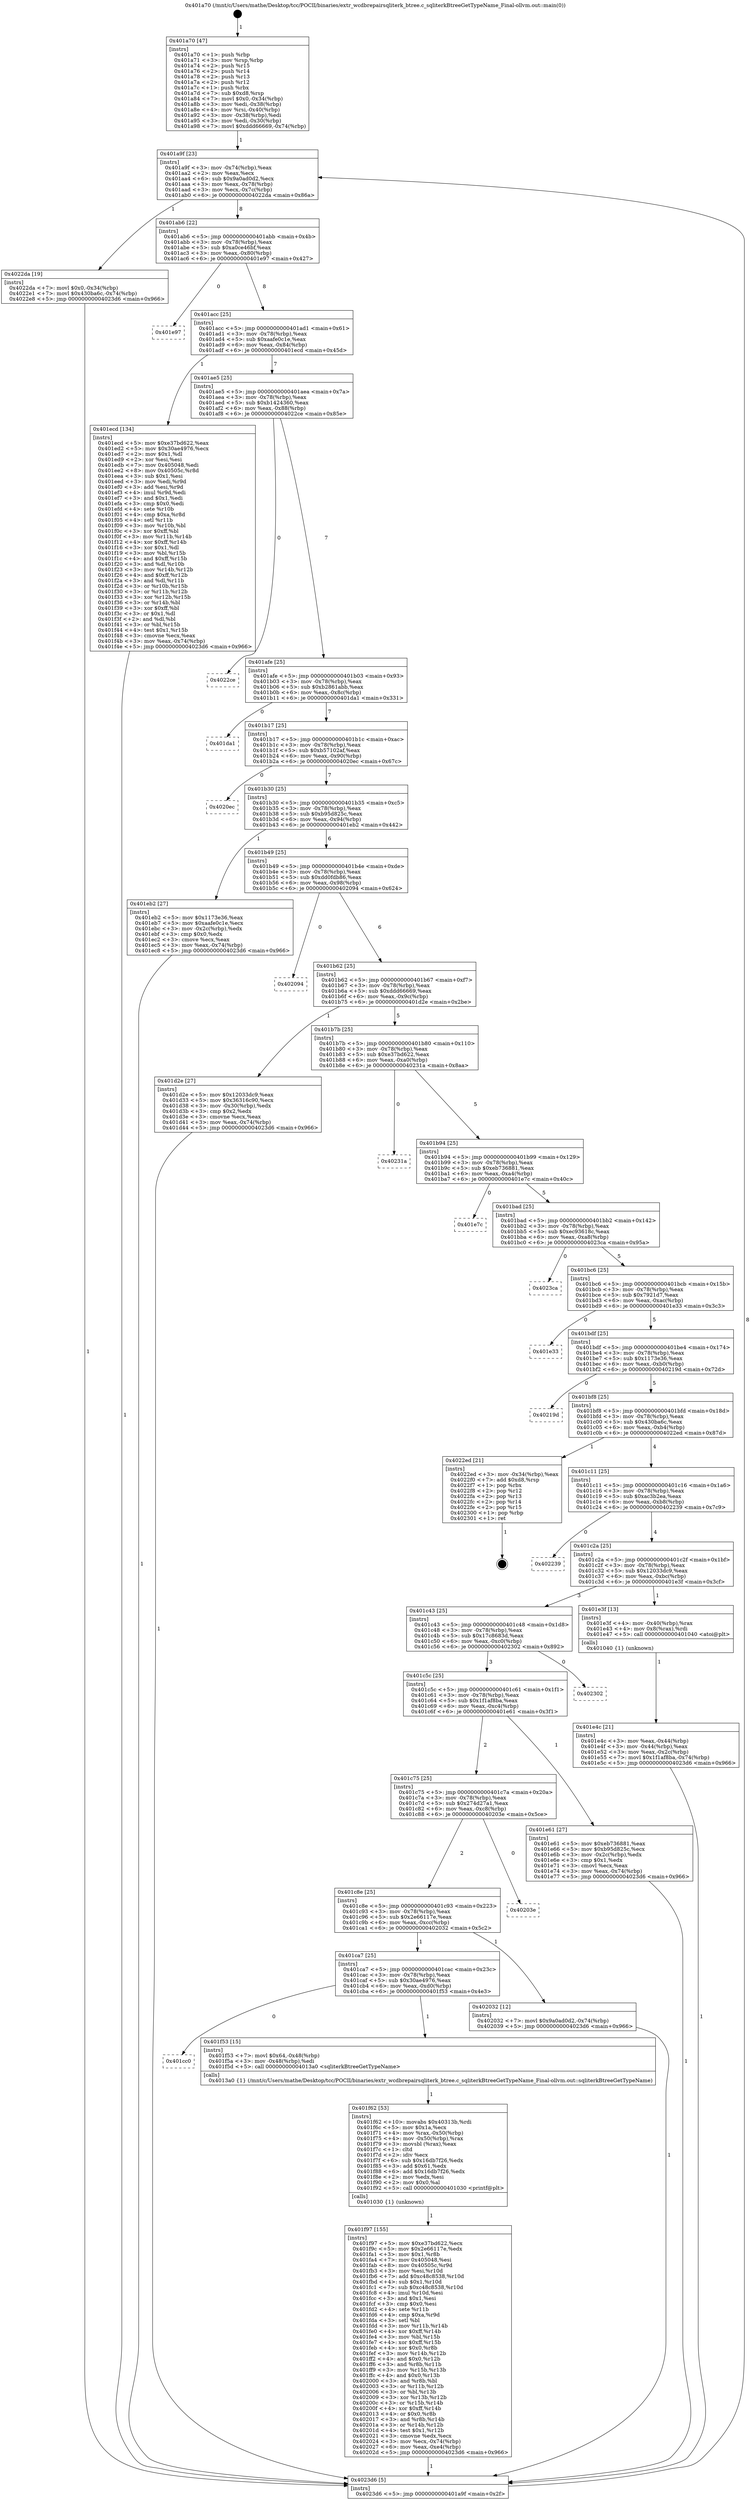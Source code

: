 digraph "0x401a70" {
  label = "0x401a70 (/mnt/c/Users/mathe/Desktop/tcc/POCII/binaries/extr_wcdbrepairsqliterk_btree.c_sqliterkBtreeGetTypeName_Final-ollvm.out::main(0))"
  labelloc = "t"
  node[shape=record]

  Entry [label="",width=0.3,height=0.3,shape=circle,fillcolor=black,style=filled]
  "0x401a9f" [label="{
     0x401a9f [23]\l
     | [instrs]\l
     &nbsp;&nbsp;0x401a9f \<+3\>: mov -0x74(%rbp),%eax\l
     &nbsp;&nbsp;0x401aa2 \<+2\>: mov %eax,%ecx\l
     &nbsp;&nbsp;0x401aa4 \<+6\>: sub $0x9a0ad0d2,%ecx\l
     &nbsp;&nbsp;0x401aaa \<+3\>: mov %eax,-0x78(%rbp)\l
     &nbsp;&nbsp;0x401aad \<+3\>: mov %ecx,-0x7c(%rbp)\l
     &nbsp;&nbsp;0x401ab0 \<+6\>: je 00000000004022da \<main+0x86a\>\l
  }"]
  "0x4022da" [label="{
     0x4022da [19]\l
     | [instrs]\l
     &nbsp;&nbsp;0x4022da \<+7\>: movl $0x0,-0x34(%rbp)\l
     &nbsp;&nbsp;0x4022e1 \<+7\>: movl $0x430ba6c,-0x74(%rbp)\l
     &nbsp;&nbsp;0x4022e8 \<+5\>: jmp 00000000004023d6 \<main+0x966\>\l
  }"]
  "0x401ab6" [label="{
     0x401ab6 [22]\l
     | [instrs]\l
     &nbsp;&nbsp;0x401ab6 \<+5\>: jmp 0000000000401abb \<main+0x4b\>\l
     &nbsp;&nbsp;0x401abb \<+3\>: mov -0x78(%rbp),%eax\l
     &nbsp;&nbsp;0x401abe \<+5\>: sub $0xa0ce46bf,%eax\l
     &nbsp;&nbsp;0x401ac3 \<+3\>: mov %eax,-0x80(%rbp)\l
     &nbsp;&nbsp;0x401ac6 \<+6\>: je 0000000000401e97 \<main+0x427\>\l
  }"]
  Exit [label="",width=0.3,height=0.3,shape=circle,fillcolor=black,style=filled,peripheries=2]
  "0x401e97" [label="{
     0x401e97\l
  }", style=dashed]
  "0x401acc" [label="{
     0x401acc [25]\l
     | [instrs]\l
     &nbsp;&nbsp;0x401acc \<+5\>: jmp 0000000000401ad1 \<main+0x61\>\l
     &nbsp;&nbsp;0x401ad1 \<+3\>: mov -0x78(%rbp),%eax\l
     &nbsp;&nbsp;0x401ad4 \<+5\>: sub $0xaafe0c1e,%eax\l
     &nbsp;&nbsp;0x401ad9 \<+6\>: mov %eax,-0x84(%rbp)\l
     &nbsp;&nbsp;0x401adf \<+6\>: je 0000000000401ecd \<main+0x45d\>\l
  }"]
  "0x401f97" [label="{
     0x401f97 [155]\l
     | [instrs]\l
     &nbsp;&nbsp;0x401f97 \<+5\>: mov $0xe37bd622,%ecx\l
     &nbsp;&nbsp;0x401f9c \<+5\>: mov $0x2e66117e,%edx\l
     &nbsp;&nbsp;0x401fa1 \<+3\>: mov $0x1,%r8b\l
     &nbsp;&nbsp;0x401fa4 \<+7\>: mov 0x405048,%esi\l
     &nbsp;&nbsp;0x401fab \<+8\>: mov 0x40505c,%r9d\l
     &nbsp;&nbsp;0x401fb3 \<+3\>: mov %esi,%r10d\l
     &nbsp;&nbsp;0x401fb6 \<+7\>: add $0xc48c8538,%r10d\l
     &nbsp;&nbsp;0x401fbd \<+4\>: sub $0x1,%r10d\l
     &nbsp;&nbsp;0x401fc1 \<+7\>: sub $0xc48c8538,%r10d\l
     &nbsp;&nbsp;0x401fc8 \<+4\>: imul %r10d,%esi\l
     &nbsp;&nbsp;0x401fcc \<+3\>: and $0x1,%esi\l
     &nbsp;&nbsp;0x401fcf \<+3\>: cmp $0x0,%esi\l
     &nbsp;&nbsp;0x401fd2 \<+4\>: sete %r11b\l
     &nbsp;&nbsp;0x401fd6 \<+4\>: cmp $0xa,%r9d\l
     &nbsp;&nbsp;0x401fda \<+3\>: setl %bl\l
     &nbsp;&nbsp;0x401fdd \<+3\>: mov %r11b,%r14b\l
     &nbsp;&nbsp;0x401fe0 \<+4\>: xor $0xff,%r14b\l
     &nbsp;&nbsp;0x401fe4 \<+3\>: mov %bl,%r15b\l
     &nbsp;&nbsp;0x401fe7 \<+4\>: xor $0xff,%r15b\l
     &nbsp;&nbsp;0x401feb \<+4\>: xor $0x0,%r8b\l
     &nbsp;&nbsp;0x401fef \<+3\>: mov %r14b,%r12b\l
     &nbsp;&nbsp;0x401ff2 \<+4\>: and $0x0,%r12b\l
     &nbsp;&nbsp;0x401ff6 \<+3\>: and %r8b,%r11b\l
     &nbsp;&nbsp;0x401ff9 \<+3\>: mov %r15b,%r13b\l
     &nbsp;&nbsp;0x401ffc \<+4\>: and $0x0,%r13b\l
     &nbsp;&nbsp;0x402000 \<+3\>: and %r8b,%bl\l
     &nbsp;&nbsp;0x402003 \<+3\>: or %r11b,%r12b\l
     &nbsp;&nbsp;0x402006 \<+3\>: or %bl,%r13b\l
     &nbsp;&nbsp;0x402009 \<+3\>: xor %r13b,%r12b\l
     &nbsp;&nbsp;0x40200c \<+3\>: or %r15b,%r14b\l
     &nbsp;&nbsp;0x40200f \<+4\>: xor $0xff,%r14b\l
     &nbsp;&nbsp;0x402013 \<+4\>: or $0x0,%r8b\l
     &nbsp;&nbsp;0x402017 \<+3\>: and %r8b,%r14b\l
     &nbsp;&nbsp;0x40201a \<+3\>: or %r14b,%r12b\l
     &nbsp;&nbsp;0x40201d \<+4\>: test $0x1,%r12b\l
     &nbsp;&nbsp;0x402021 \<+3\>: cmovne %edx,%ecx\l
     &nbsp;&nbsp;0x402024 \<+3\>: mov %ecx,-0x74(%rbp)\l
     &nbsp;&nbsp;0x402027 \<+6\>: mov %eax,-0xe4(%rbp)\l
     &nbsp;&nbsp;0x40202d \<+5\>: jmp 00000000004023d6 \<main+0x966\>\l
  }"]
  "0x401ecd" [label="{
     0x401ecd [134]\l
     | [instrs]\l
     &nbsp;&nbsp;0x401ecd \<+5\>: mov $0xe37bd622,%eax\l
     &nbsp;&nbsp;0x401ed2 \<+5\>: mov $0x30ae4976,%ecx\l
     &nbsp;&nbsp;0x401ed7 \<+2\>: mov $0x1,%dl\l
     &nbsp;&nbsp;0x401ed9 \<+2\>: xor %esi,%esi\l
     &nbsp;&nbsp;0x401edb \<+7\>: mov 0x405048,%edi\l
     &nbsp;&nbsp;0x401ee2 \<+8\>: mov 0x40505c,%r8d\l
     &nbsp;&nbsp;0x401eea \<+3\>: sub $0x1,%esi\l
     &nbsp;&nbsp;0x401eed \<+3\>: mov %edi,%r9d\l
     &nbsp;&nbsp;0x401ef0 \<+3\>: add %esi,%r9d\l
     &nbsp;&nbsp;0x401ef3 \<+4\>: imul %r9d,%edi\l
     &nbsp;&nbsp;0x401ef7 \<+3\>: and $0x1,%edi\l
     &nbsp;&nbsp;0x401efa \<+3\>: cmp $0x0,%edi\l
     &nbsp;&nbsp;0x401efd \<+4\>: sete %r10b\l
     &nbsp;&nbsp;0x401f01 \<+4\>: cmp $0xa,%r8d\l
     &nbsp;&nbsp;0x401f05 \<+4\>: setl %r11b\l
     &nbsp;&nbsp;0x401f09 \<+3\>: mov %r10b,%bl\l
     &nbsp;&nbsp;0x401f0c \<+3\>: xor $0xff,%bl\l
     &nbsp;&nbsp;0x401f0f \<+3\>: mov %r11b,%r14b\l
     &nbsp;&nbsp;0x401f12 \<+4\>: xor $0xff,%r14b\l
     &nbsp;&nbsp;0x401f16 \<+3\>: xor $0x1,%dl\l
     &nbsp;&nbsp;0x401f19 \<+3\>: mov %bl,%r15b\l
     &nbsp;&nbsp;0x401f1c \<+4\>: and $0xff,%r15b\l
     &nbsp;&nbsp;0x401f20 \<+3\>: and %dl,%r10b\l
     &nbsp;&nbsp;0x401f23 \<+3\>: mov %r14b,%r12b\l
     &nbsp;&nbsp;0x401f26 \<+4\>: and $0xff,%r12b\l
     &nbsp;&nbsp;0x401f2a \<+3\>: and %dl,%r11b\l
     &nbsp;&nbsp;0x401f2d \<+3\>: or %r10b,%r15b\l
     &nbsp;&nbsp;0x401f30 \<+3\>: or %r11b,%r12b\l
     &nbsp;&nbsp;0x401f33 \<+3\>: xor %r12b,%r15b\l
     &nbsp;&nbsp;0x401f36 \<+3\>: or %r14b,%bl\l
     &nbsp;&nbsp;0x401f39 \<+3\>: xor $0xff,%bl\l
     &nbsp;&nbsp;0x401f3c \<+3\>: or $0x1,%dl\l
     &nbsp;&nbsp;0x401f3f \<+2\>: and %dl,%bl\l
     &nbsp;&nbsp;0x401f41 \<+3\>: or %bl,%r15b\l
     &nbsp;&nbsp;0x401f44 \<+4\>: test $0x1,%r15b\l
     &nbsp;&nbsp;0x401f48 \<+3\>: cmovne %ecx,%eax\l
     &nbsp;&nbsp;0x401f4b \<+3\>: mov %eax,-0x74(%rbp)\l
     &nbsp;&nbsp;0x401f4e \<+5\>: jmp 00000000004023d6 \<main+0x966\>\l
  }"]
  "0x401ae5" [label="{
     0x401ae5 [25]\l
     | [instrs]\l
     &nbsp;&nbsp;0x401ae5 \<+5\>: jmp 0000000000401aea \<main+0x7a\>\l
     &nbsp;&nbsp;0x401aea \<+3\>: mov -0x78(%rbp),%eax\l
     &nbsp;&nbsp;0x401aed \<+5\>: sub $0xb1424360,%eax\l
     &nbsp;&nbsp;0x401af2 \<+6\>: mov %eax,-0x88(%rbp)\l
     &nbsp;&nbsp;0x401af8 \<+6\>: je 00000000004022ce \<main+0x85e\>\l
  }"]
  "0x401f62" [label="{
     0x401f62 [53]\l
     | [instrs]\l
     &nbsp;&nbsp;0x401f62 \<+10\>: movabs $0x40313b,%rdi\l
     &nbsp;&nbsp;0x401f6c \<+5\>: mov $0x1a,%ecx\l
     &nbsp;&nbsp;0x401f71 \<+4\>: mov %rax,-0x50(%rbp)\l
     &nbsp;&nbsp;0x401f75 \<+4\>: mov -0x50(%rbp),%rax\l
     &nbsp;&nbsp;0x401f79 \<+3\>: movsbl (%rax),%eax\l
     &nbsp;&nbsp;0x401f7c \<+1\>: cltd\l
     &nbsp;&nbsp;0x401f7d \<+2\>: idiv %ecx\l
     &nbsp;&nbsp;0x401f7f \<+6\>: sub $0x16db7f26,%edx\l
     &nbsp;&nbsp;0x401f85 \<+3\>: add $0x61,%edx\l
     &nbsp;&nbsp;0x401f88 \<+6\>: add $0x16db7f26,%edx\l
     &nbsp;&nbsp;0x401f8e \<+2\>: mov %edx,%esi\l
     &nbsp;&nbsp;0x401f90 \<+2\>: mov $0x0,%al\l
     &nbsp;&nbsp;0x401f92 \<+5\>: call 0000000000401030 \<printf@plt\>\l
     | [calls]\l
     &nbsp;&nbsp;0x401030 \{1\} (unknown)\l
  }"]
  "0x4022ce" [label="{
     0x4022ce\l
  }", style=dashed]
  "0x401afe" [label="{
     0x401afe [25]\l
     | [instrs]\l
     &nbsp;&nbsp;0x401afe \<+5\>: jmp 0000000000401b03 \<main+0x93\>\l
     &nbsp;&nbsp;0x401b03 \<+3\>: mov -0x78(%rbp),%eax\l
     &nbsp;&nbsp;0x401b06 \<+5\>: sub $0xb2861abb,%eax\l
     &nbsp;&nbsp;0x401b0b \<+6\>: mov %eax,-0x8c(%rbp)\l
     &nbsp;&nbsp;0x401b11 \<+6\>: je 0000000000401da1 \<main+0x331\>\l
  }"]
  "0x401cc0" [label="{
     0x401cc0\l
  }", style=dashed]
  "0x401da1" [label="{
     0x401da1\l
  }", style=dashed]
  "0x401b17" [label="{
     0x401b17 [25]\l
     | [instrs]\l
     &nbsp;&nbsp;0x401b17 \<+5\>: jmp 0000000000401b1c \<main+0xac\>\l
     &nbsp;&nbsp;0x401b1c \<+3\>: mov -0x78(%rbp),%eax\l
     &nbsp;&nbsp;0x401b1f \<+5\>: sub $0xb57102af,%eax\l
     &nbsp;&nbsp;0x401b24 \<+6\>: mov %eax,-0x90(%rbp)\l
     &nbsp;&nbsp;0x401b2a \<+6\>: je 00000000004020ec \<main+0x67c\>\l
  }"]
  "0x401f53" [label="{
     0x401f53 [15]\l
     | [instrs]\l
     &nbsp;&nbsp;0x401f53 \<+7\>: movl $0x64,-0x48(%rbp)\l
     &nbsp;&nbsp;0x401f5a \<+3\>: mov -0x48(%rbp),%edi\l
     &nbsp;&nbsp;0x401f5d \<+5\>: call 00000000004013a0 \<sqliterkBtreeGetTypeName\>\l
     | [calls]\l
     &nbsp;&nbsp;0x4013a0 \{1\} (/mnt/c/Users/mathe/Desktop/tcc/POCII/binaries/extr_wcdbrepairsqliterk_btree.c_sqliterkBtreeGetTypeName_Final-ollvm.out::sqliterkBtreeGetTypeName)\l
  }"]
  "0x4020ec" [label="{
     0x4020ec\l
  }", style=dashed]
  "0x401b30" [label="{
     0x401b30 [25]\l
     | [instrs]\l
     &nbsp;&nbsp;0x401b30 \<+5\>: jmp 0000000000401b35 \<main+0xc5\>\l
     &nbsp;&nbsp;0x401b35 \<+3\>: mov -0x78(%rbp),%eax\l
     &nbsp;&nbsp;0x401b38 \<+5\>: sub $0xb95d825c,%eax\l
     &nbsp;&nbsp;0x401b3d \<+6\>: mov %eax,-0x94(%rbp)\l
     &nbsp;&nbsp;0x401b43 \<+6\>: je 0000000000401eb2 \<main+0x442\>\l
  }"]
  "0x401ca7" [label="{
     0x401ca7 [25]\l
     | [instrs]\l
     &nbsp;&nbsp;0x401ca7 \<+5\>: jmp 0000000000401cac \<main+0x23c\>\l
     &nbsp;&nbsp;0x401cac \<+3\>: mov -0x78(%rbp),%eax\l
     &nbsp;&nbsp;0x401caf \<+5\>: sub $0x30ae4976,%eax\l
     &nbsp;&nbsp;0x401cb4 \<+6\>: mov %eax,-0xd0(%rbp)\l
     &nbsp;&nbsp;0x401cba \<+6\>: je 0000000000401f53 \<main+0x4e3\>\l
  }"]
  "0x401eb2" [label="{
     0x401eb2 [27]\l
     | [instrs]\l
     &nbsp;&nbsp;0x401eb2 \<+5\>: mov $0x1173e36,%eax\l
     &nbsp;&nbsp;0x401eb7 \<+5\>: mov $0xaafe0c1e,%ecx\l
     &nbsp;&nbsp;0x401ebc \<+3\>: mov -0x2c(%rbp),%edx\l
     &nbsp;&nbsp;0x401ebf \<+3\>: cmp $0x0,%edx\l
     &nbsp;&nbsp;0x401ec2 \<+3\>: cmove %ecx,%eax\l
     &nbsp;&nbsp;0x401ec5 \<+3\>: mov %eax,-0x74(%rbp)\l
     &nbsp;&nbsp;0x401ec8 \<+5\>: jmp 00000000004023d6 \<main+0x966\>\l
  }"]
  "0x401b49" [label="{
     0x401b49 [25]\l
     | [instrs]\l
     &nbsp;&nbsp;0x401b49 \<+5\>: jmp 0000000000401b4e \<main+0xde\>\l
     &nbsp;&nbsp;0x401b4e \<+3\>: mov -0x78(%rbp),%eax\l
     &nbsp;&nbsp;0x401b51 \<+5\>: sub $0xdd0fdb86,%eax\l
     &nbsp;&nbsp;0x401b56 \<+6\>: mov %eax,-0x98(%rbp)\l
     &nbsp;&nbsp;0x401b5c \<+6\>: je 0000000000402094 \<main+0x624\>\l
  }"]
  "0x402032" [label="{
     0x402032 [12]\l
     | [instrs]\l
     &nbsp;&nbsp;0x402032 \<+7\>: movl $0x9a0ad0d2,-0x74(%rbp)\l
     &nbsp;&nbsp;0x402039 \<+5\>: jmp 00000000004023d6 \<main+0x966\>\l
  }"]
  "0x402094" [label="{
     0x402094\l
  }", style=dashed]
  "0x401b62" [label="{
     0x401b62 [25]\l
     | [instrs]\l
     &nbsp;&nbsp;0x401b62 \<+5\>: jmp 0000000000401b67 \<main+0xf7\>\l
     &nbsp;&nbsp;0x401b67 \<+3\>: mov -0x78(%rbp),%eax\l
     &nbsp;&nbsp;0x401b6a \<+5\>: sub $0xddd66669,%eax\l
     &nbsp;&nbsp;0x401b6f \<+6\>: mov %eax,-0x9c(%rbp)\l
     &nbsp;&nbsp;0x401b75 \<+6\>: je 0000000000401d2e \<main+0x2be\>\l
  }"]
  "0x401c8e" [label="{
     0x401c8e [25]\l
     | [instrs]\l
     &nbsp;&nbsp;0x401c8e \<+5\>: jmp 0000000000401c93 \<main+0x223\>\l
     &nbsp;&nbsp;0x401c93 \<+3\>: mov -0x78(%rbp),%eax\l
     &nbsp;&nbsp;0x401c96 \<+5\>: sub $0x2e66117e,%eax\l
     &nbsp;&nbsp;0x401c9b \<+6\>: mov %eax,-0xcc(%rbp)\l
     &nbsp;&nbsp;0x401ca1 \<+6\>: je 0000000000402032 \<main+0x5c2\>\l
  }"]
  "0x401d2e" [label="{
     0x401d2e [27]\l
     | [instrs]\l
     &nbsp;&nbsp;0x401d2e \<+5\>: mov $0x12033dc9,%eax\l
     &nbsp;&nbsp;0x401d33 \<+5\>: mov $0x36316c90,%ecx\l
     &nbsp;&nbsp;0x401d38 \<+3\>: mov -0x30(%rbp),%edx\l
     &nbsp;&nbsp;0x401d3b \<+3\>: cmp $0x2,%edx\l
     &nbsp;&nbsp;0x401d3e \<+3\>: cmovne %ecx,%eax\l
     &nbsp;&nbsp;0x401d41 \<+3\>: mov %eax,-0x74(%rbp)\l
     &nbsp;&nbsp;0x401d44 \<+5\>: jmp 00000000004023d6 \<main+0x966\>\l
  }"]
  "0x401b7b" [label="{
     0x401b7b [25]\l
     | [instrs]\l
     &nbsp;&nbsp;0x401b7b \<+5\>: jmp 0000000000401b80 \<main+0x110\>\l
     &nbsp;&nbsp;0x401b80 \<+3\>: mov -0x78(%rbp),%eax\l
     &nbsp;&nbsp;0x401b83 \<+5\>: sub $0xe37bd622,%eax\l
     &nbsp;&nbsp;0x401b88 \<+6\>: mov %eax,-0xa0(%rbp)\l
     &nbsp;&nbsp;0x401b8e \<+6\>: je 000000000040231a \<main+0x8aa\>\l
  }"]
  "0x4023d6" [label="{
     0x4023d6 [5]\l
     | [instrs]\l
     &nbsp;&nbsp;0x4023d6 \<+5\>: jmp 0000000000401a9f \<main+0x2f\>\l
  }"]
  "0x401a70" [label="{
     0x401a70 [47]\l
     | [instrs]\l
     &nbsp;&nbsp;0x401a70 \<+1\>: push %rbp\l
     &nbsp;&nbsp;0x401a71 \<+3\>: mov %rsp,%rbp\l
     &nbsp;&nbsp;0x401a74 \<+2\>: push %r15\l
     &nbsp;&nbsp;0x401a76 \<+2\>: push %r14\l
     &nbsp;&nbsp;0x401a78 \<+2\>: push %r13\l
     &nbsp;&nbsp;0x401a7a \<+2\>: push %r12\l
     &nbsp;&nbsp;0x401a7c \<+1\>: push %rbx\l
     &nbsp;&nbsp;0x401a7d \<+7\>: sub $0xd8,%rsp\l
     &nbsp;&nbsp;0x401a84 \<+7\>: movl $0x0,-0x34(%rbp)\l
     &nbsp;&nbsp;0x401a8b \<+3\>: mov %edi,-0x38(%rbp)\l
     &nbsp;&nbsp;0x401a8e \<+4\>: mov %rsi,-0x40(%rbp)\l
     &nbsp;&nbsp;0x401a92 \<+3\>: mov -0x38(%rbp),%edi\l
     &nbsp;&nbsp;0x401a95 \<+3\>: mov %edi,-0x30(%rbp)\l
     &nbsp;&nbsp;0x401a98 \<+7\>: movl $0xddd66669,-0x74(%rbp)\l
  }"]
  "0x40203e" [label="{
     0x40203e\l
  }", style=dashed]
  "0x40231a" [label="{
     0x40231a\l
  }", style=dashed]
  "0x401b94" [label="{
     0x401b94 [25]\l
     | [instrs]\l
     &nbsp;&nbsp;0x401b94 \<+5\>: jmp 0000000000401b99 \<main+0x129\>\l
     &nbsp;&nbsp;0x401b99 \<+3\>: mov -0x78(%rbp),%eax\l
     &nbsp;&nbsp;0x401b9c \<+5\>: sub $0xeb736881,%eax\l
     &nbsp;&nbsp;0x401ba1 \<+6\>: mov %eax,-0xa4(%rbp)\l
     &nbsp;&nbsp;0x401ba7 \<+6\>: je 0000000000401e7c \<main+0x40c\>\l
  }"]
  "0x401c75" [label="{
     0x401c75 [25]\l
     | [instrs]\l
     &nbsp;&nbsp;0x401c75 \<+5\>: jmp 0000000000401c7a \<main+0x20a\>\l
     &nbsp;&nbsp;0x401c7a \<+3\>: mov -0x78(%rbp),%eax\l
     &nbsp;&nbsp;0x401c7d \<+5\>: sub $0x274d27a1,%eax\l
     &nbsp;&nbsp;0x401c82 \<+6\>: mov %eax,-0xc8(%rbp)\l
     &nbsp;&nbsp;0x401c88 \<+6\>: je 000000000040203e \<main+0x5ce\>\l
  }"]
  "0x401e7c" [label="{
     0x401e7c\l
  }", style=dashed]
  "0x401bad" [label="{
     0x401bad [25]\l
     | [instrs]\l
     &nbsp;&nbsp;0x401bad \<+5\>: jmp 0000000000401bb2 \<main+0x142\>\l
     &nbsp;&nbsp;0x401bb2 \<+3\>: mov -0x78(%rbp),%eax\l
     &nbsp;&nbsp;0x401bb5 \<+5\>: sub $0xec93618c,%eax\l
     &nbsp;&nbsp;0x401bba \<+6\>: mov %eax,-0xa8(%rbp)\l
     &nbsp;&nbsp;0x401bc0 \<+6\>: je 00000000004023ca \<main+0x95a\>\l
  }"]
  "0x401e61" [label="{
     0x401e61 [27]\l
     | [instrs]\l
     &nbsp;&nbsp;0x401e61 \<+5\>: mov $0xeb736881,%eax\l
     &nbsp;&nbsp;0x401e66 \<+5\>: mov $0xb95d825c,%ecx\l
     &nbsp;&nbsp;0x401e6b \<+3\>: mov -0x2c(%rbp),%edx\l
     &nbsp;&nbsp;0x401e6e \<+3\>: cmp $0x1,%edx\l
     &nbsp;&nbsp;0x401e71 \<+3\>: cmovl %ecx,%eax\l
     &nbsp;&nbsp;0x401e74 \<+3\>: mov %eax,-0x74(%rbp)\l
     &nbsp;&nbsp;0x401e77 \<+5\>: jmp 00000000004023d6 \<main+0x966\>\l
  }"]
  "0x4023ca" [label="{
     0x4023ca\l
  }", style=dashed]
  "0x401bc6" [label="{
     0x401bc6 [25]\l
     | [instrs]\l
     &nbsp;&nbsp;0x401bc6 \<+5\>: jmp 0000000000401bcb \<main+0x15b\>\l
     &nbsp;&nbsp;0x401bcb \<+3\>: mov -0x78(%rbp),%eax\l
     &nbsp;&nbsp;0x401bce \<+5\>: sub $0x7921d7,%eax\l
     &nbsp;&nbsp;0x401bd3 \<+6\>: mov %eax,-0xac(%rbp)\l
     &nbsp;&nbsp;0x401bd9 \<+6\>: je 0000000000401e33 \<main+0x3c3\>\l
  }"]
  "0x401c5c" [label="{
     0x401c5c [25]\l
     | [instrs]\l
     &nbsp;&nbsp;0x401c5c \<+5\>: jmp 0000000000401c61 \<main+0x1f1\>\l
     &nbsp;&nbsp;0x401c61 \<+3\>: mov -0x78(%rbp),%eax\l
     &nbsp;&nbsp;0x401c64 \<+5\>: sub $0x1f1af8ba,%eax\l
     &nbsp;&nbsp;0x401c69 \<+6\>: mov %eax,-0xc4(%rbp)\l
     &nbsp;&nbsp;0x401c6f \<+6\>: je 0000000000401e61 \<main+0x3f1\>\l
  }"]
  "0x401e33" [label="{
     0x401e33\l
  }", style=dashed]
  "0x401bdf" [label="{
     0x401bdf [25]\l
     | [instrs]\l
     &nbsp;&nbsp;0x401bdf \<+5\>: jmp 0000000000401be4 \<main+0x174\>\l
     &nbsp;&nbsp;0x401be4 \<+3\>: mov -0x78(%rbp),%eax\l
     &nbsp;&nbsp;0x401be7 \<+5\>: sub $0x1173e36,%eax\l
     &nbsp;&nbsp;0x401bec \<+6\>: mov %eax,-0xb0(%rbp)\l
     &nbsp;&nbsp;0x401bf2 \<+6\>: je 000000000040219d \<main+0x72d\>\l
  }"]
  "0x402302" [label="{
     0x402302\l
  }", style=dashed]
  "0x40219d" [label="{
     0x40219d\l
  }", style=dashed]
  "0x401bf8" [label="{
     0x401bf8 [25]\l
     | [instrs]\l
     &nbsp;&nbsp;0x401bf8 \<+5\>: jmp 0000000000401bfd \<main+0x18d\>\l
     &nbsp;&nbsp;0x401bfd \<+3\>: mov -0x78(%rbp),%eax\l
     &nbsp;&nbsp;0x401c00 \<+5\>: sub $0x430ba6c,%eax\l
     &nbsp;&nbsp;0x401c05 \<+6\>: mov %eax,-0xb4(%rbp)\l
     &nbsp;&nbsp;0x401c0b \<+6\>: je 00000000004022ed \<main+0x87d\>\l
  }"]
  "0x401e4c" [label="{
     0x401e4c [21]\l
     | [instrs]\l
     &nbsp;&nbsp;0x401e4c \<+3\>: mov %eax,-0x44(%rbp)\l
     &nbsp;&nbsp;0x401e4f \<+3\>: mov -0x44(%rbp),%eax\l
     &nbsp;&nbsp;0x401e52 \<+3\>: mov %eax,-0x2c(%rbp)\l
     &nbsp;&nbsp;0x401e55 \<+7\>: movl $0x1f1af8ba,-0x74(%rbp)\l
     &nbsp;&nbsp;0x401e5c \<+5\>: jmp 00000000004023d6 \<main+0x966\>\l
  }"]
  "0x4022ed" [label="{
     0x4022ed [21]\l
     | [instrs]\l
     &nbsp;&nbsp;0x4022ed \<+3\>: mov -0x34(%rbp),%eax\l
     &nbsp;&nbsp;0x4022f0 \<+7\>: add $0xd8,%rsp\l
     &nbsp;&nbsp;0x4022f7 \<+1\>: pop %rbx\l
     &nbsp;&nbsp;0x4022f8 \<+2\>: pop %r12\l
     &nbsp;&nbsp;0x4022fa \<+2\>: pop %r13\l
     &nbsp;&nbsp;0x4022fc \<+2\>: pop %r14\l
     &nbsp;&nbsp;0x4022fe \<+2\>: pop %r15\l
     &nbsp;&nbsp;0x402300 \<+1\>: pop %rbp\l
     &nbsp;&nbsp;0x402301 \<+1\>: ret\l
  }"]
  "0x401c11" [label="{
     0x401c11 [25]\l
     | [instrs]\l
     &nbsp;&nbsp;0x401c11 \<+5\>: jmp 0000000000401c16 \<main+0x1a6\>\l
     &nbsp;&nbsp;0x401c16 \<+3\>: mov -0x78(%rbp),%eax\l
     &nbsp;&nbsp;0x401c19 \<+5\>: sub $0xac3b2ea,%eax\l
     &nbsp;&nbsp;0x401c1e \<+6\>: mov %eax,-0xb8(%rbp)\l
     &nbsp;&nbsp;0x401c24 \<+6\>: je 0000000000402239 \<main+0x7c9\>\l
  }"]
  "0x401c43" [label="{
     0x401c43 [25]\l
     | [instrs]\l
     &nbsp;&nbsp;0x401c43 \<+5\>: jmp 0000000000401c48 \<main+0x1d8\>\l
     &nbsp;&nbsp;0x401c48 \<+3\>: mov -0x78(%rbp),%eax\l
     &nbsp;&nbsp;0x401c4b \<+5\>: sub $0x17c8683d,%eax\l
     &nbsp;&nbsp;0x401c50 \<+6\>: mov %eax,-0xc0(%rbp)\l
     &nbsp;&nbsp;0x401c56 \<+6\>: je 0000000000402302 \<main+0x892\>\l
  }"]
  "0x402239" [label="{
     0x402239\l
  }", style=dashed]
  "0x401c2a" [label="{
     0x401c2a [25]\l
     | [instrs]\l
     &nbsp;&nbsp;0x401c2a \<+5\>: jmp 0000000000401c2f \<main+0x1bf\>\l
     &nbsp;&nbsp;0x401c2f \<+3\>: mov -0x78(%rbp),%eax\l
     &nbsp;&nbsp;0x401c32 \<+5\>: sub $0x12033dc9,%eax\l
     &nbsp;&nbsp;0x401c37 \<+6\>: mov %eax,-0xbc(%rbp)\l
     &nbsp;&nbsp;0x401c3d \<+6\>: je 0000000000401e3f \<main+0x3cf\>\l
  }"]
  "0x401e3f" [label="{
     0x401e3f [13]\l
     | [instrs]\l
     &nbsp;&nbsp;0x401e3f \<+4\>: mov -0x40(%rbp),%rax\l
     &nbsp;&nbsp;0x401e43 \<+4\>: mov 0x8(%rax),%rdi\l
     &nbsp;&nbsp;0x401e47 \<+5\>: call 0000000000401040 \<atoi@plt\>\l
     | [calls]\l
     &nbsp;&nbsp;0x401040 \{1\} (unknown)\l
  }"]
  Entry -> "0x401a70" [label=" 1"]
  "0x401a9f" -> "0x4022da" [label=" 1"]
  "0x401a9f" -> "0x401ab6" [label=" 8"]
  "0x4022ed" -> Exit [label=" 1"]
  "0x401ab6" -> "0x401e97" [label=" 0"]
  "0x401ab6" -> "0x401acc" [label=" 8"]
  "0x4022da" -> "0x4023d6" [label=" 1"]
  "0x401acc" -> "0x401ecd" [label=" 1"]
  "0x401acc" -> "0x401ae5" [label=" 7"]
  "0x402032" -> "0x4023d6" [label=" 1"]
  "0x401ae5" -> "0x4022ce" [label=" 0"]
  "0x401ae5" -> "0x401afe" [label=" 7"]
  "0x401f97" -> "0x4023d6" [label=" 1"]
  "0x401afe" -> "0x401da1" [label=" 0"]
  "0x401afe" -> "0x401b17" [label=" 7"]
  "0x401f62" -> "0x401f97" [label=" 1"]
  "0x401b17" -> "0x4020ec" [label=" 0"]
  "0x401b17" -> "0x401b30" [label=" 7"]
  "0x401f53" -> "0x401f62" [label=" 1"]
  "0x401b30" -> "0x401eb2" [label=" 1"]
  "0x401b30" -> "0x401b49" [label=" 6"]
  "0x401ca7" -> "0x401f53" [label=" 1"]
  "0x401b49" -> "0x402094" [label=" 0"]
  "0x401b49" -> "0x401b62" [label=" 6"]
  "0x401ca7" -> "0x401cc0" [label=" 0"]
  "0x401b62" -> "0x401d2e" [label=" 1"]
  "0x401b62" -> "0x401b7b" [label=" 5"]
  "0x401d2e" -> "0x4023d6" [label=" 1"]
  "0x401a70" -> "0x401a9f" [label=" 1"]
  "0x4023d6" -> "0x401a9f" [label=" 8"]
  "0x401c8e" -> "0x402032" [label=" 1"]
  "0x401b7b" -> "0x40231a" [label=" 0"]
  "0x401b7b" -> "0x401b94" [label=" 5"]
  "0x401c8e" -> "0x401ca7" [label=" 1"]
  "0x401b94" -> "0x401e7c" [label=" 0"]
  "0x401b94" -> "0x401bad" [label=" 5"]
  "0x401c75" -> "0x40203e" [label=" 0"]
  "0x401bad" -> "0x4023ca" [label=" 0"]
  "0x401bad" -> "0x401bc6" [label=" 5"]
  "0x401c75" -> "0x401c8e" [label=" 2"]
  "0x401bc6" -> "0x401e33" [label=" 0"]
  "0x401bc6" -> "0x401bdf" [label=" 5"]
  "0x401eb2" -> "0x4023d6" [label=" 1"]
  "0x401bdf" -> "0x40219d" [label=" 0"]
  "0x401bdf" -> "0x401bf8" [label=" 5"]
  "0x401e61" -> "0x4023d6" [label=" 1"]
  "0x401bf8" -> "0x4022ed" [label=" 1"]
  "0x401bf8" -> "0x401c11" [label=" 4"]
  "0x401c5c" -> "0x401e61" [label=" 1"]
  "0x401c11" -> "0x402239" [label=" 0"]
  "0x401c11" -> "0x401c2a" [label=" 4"]
  "0x401ecd" -> "0x4023d6" [label=" 1"]
  "0x401c2a" -> "0x401e3f" [label=" 1"]
  "0x401c2a" -> "0x401c43" [label=" 3"]
  "0x401e3f" -> "0x401e4c" [label=" 1"]
  "0x401e4c" -> "0x4023d6" [label=" 1"]
  "0x401c5c" -> "0x401c75" [label=" 2"]
  "0x401c43" -> "0x402302" [label=" 0"]
  "0x401c43" -> "0x401c5c" [label=" 3"]
}
